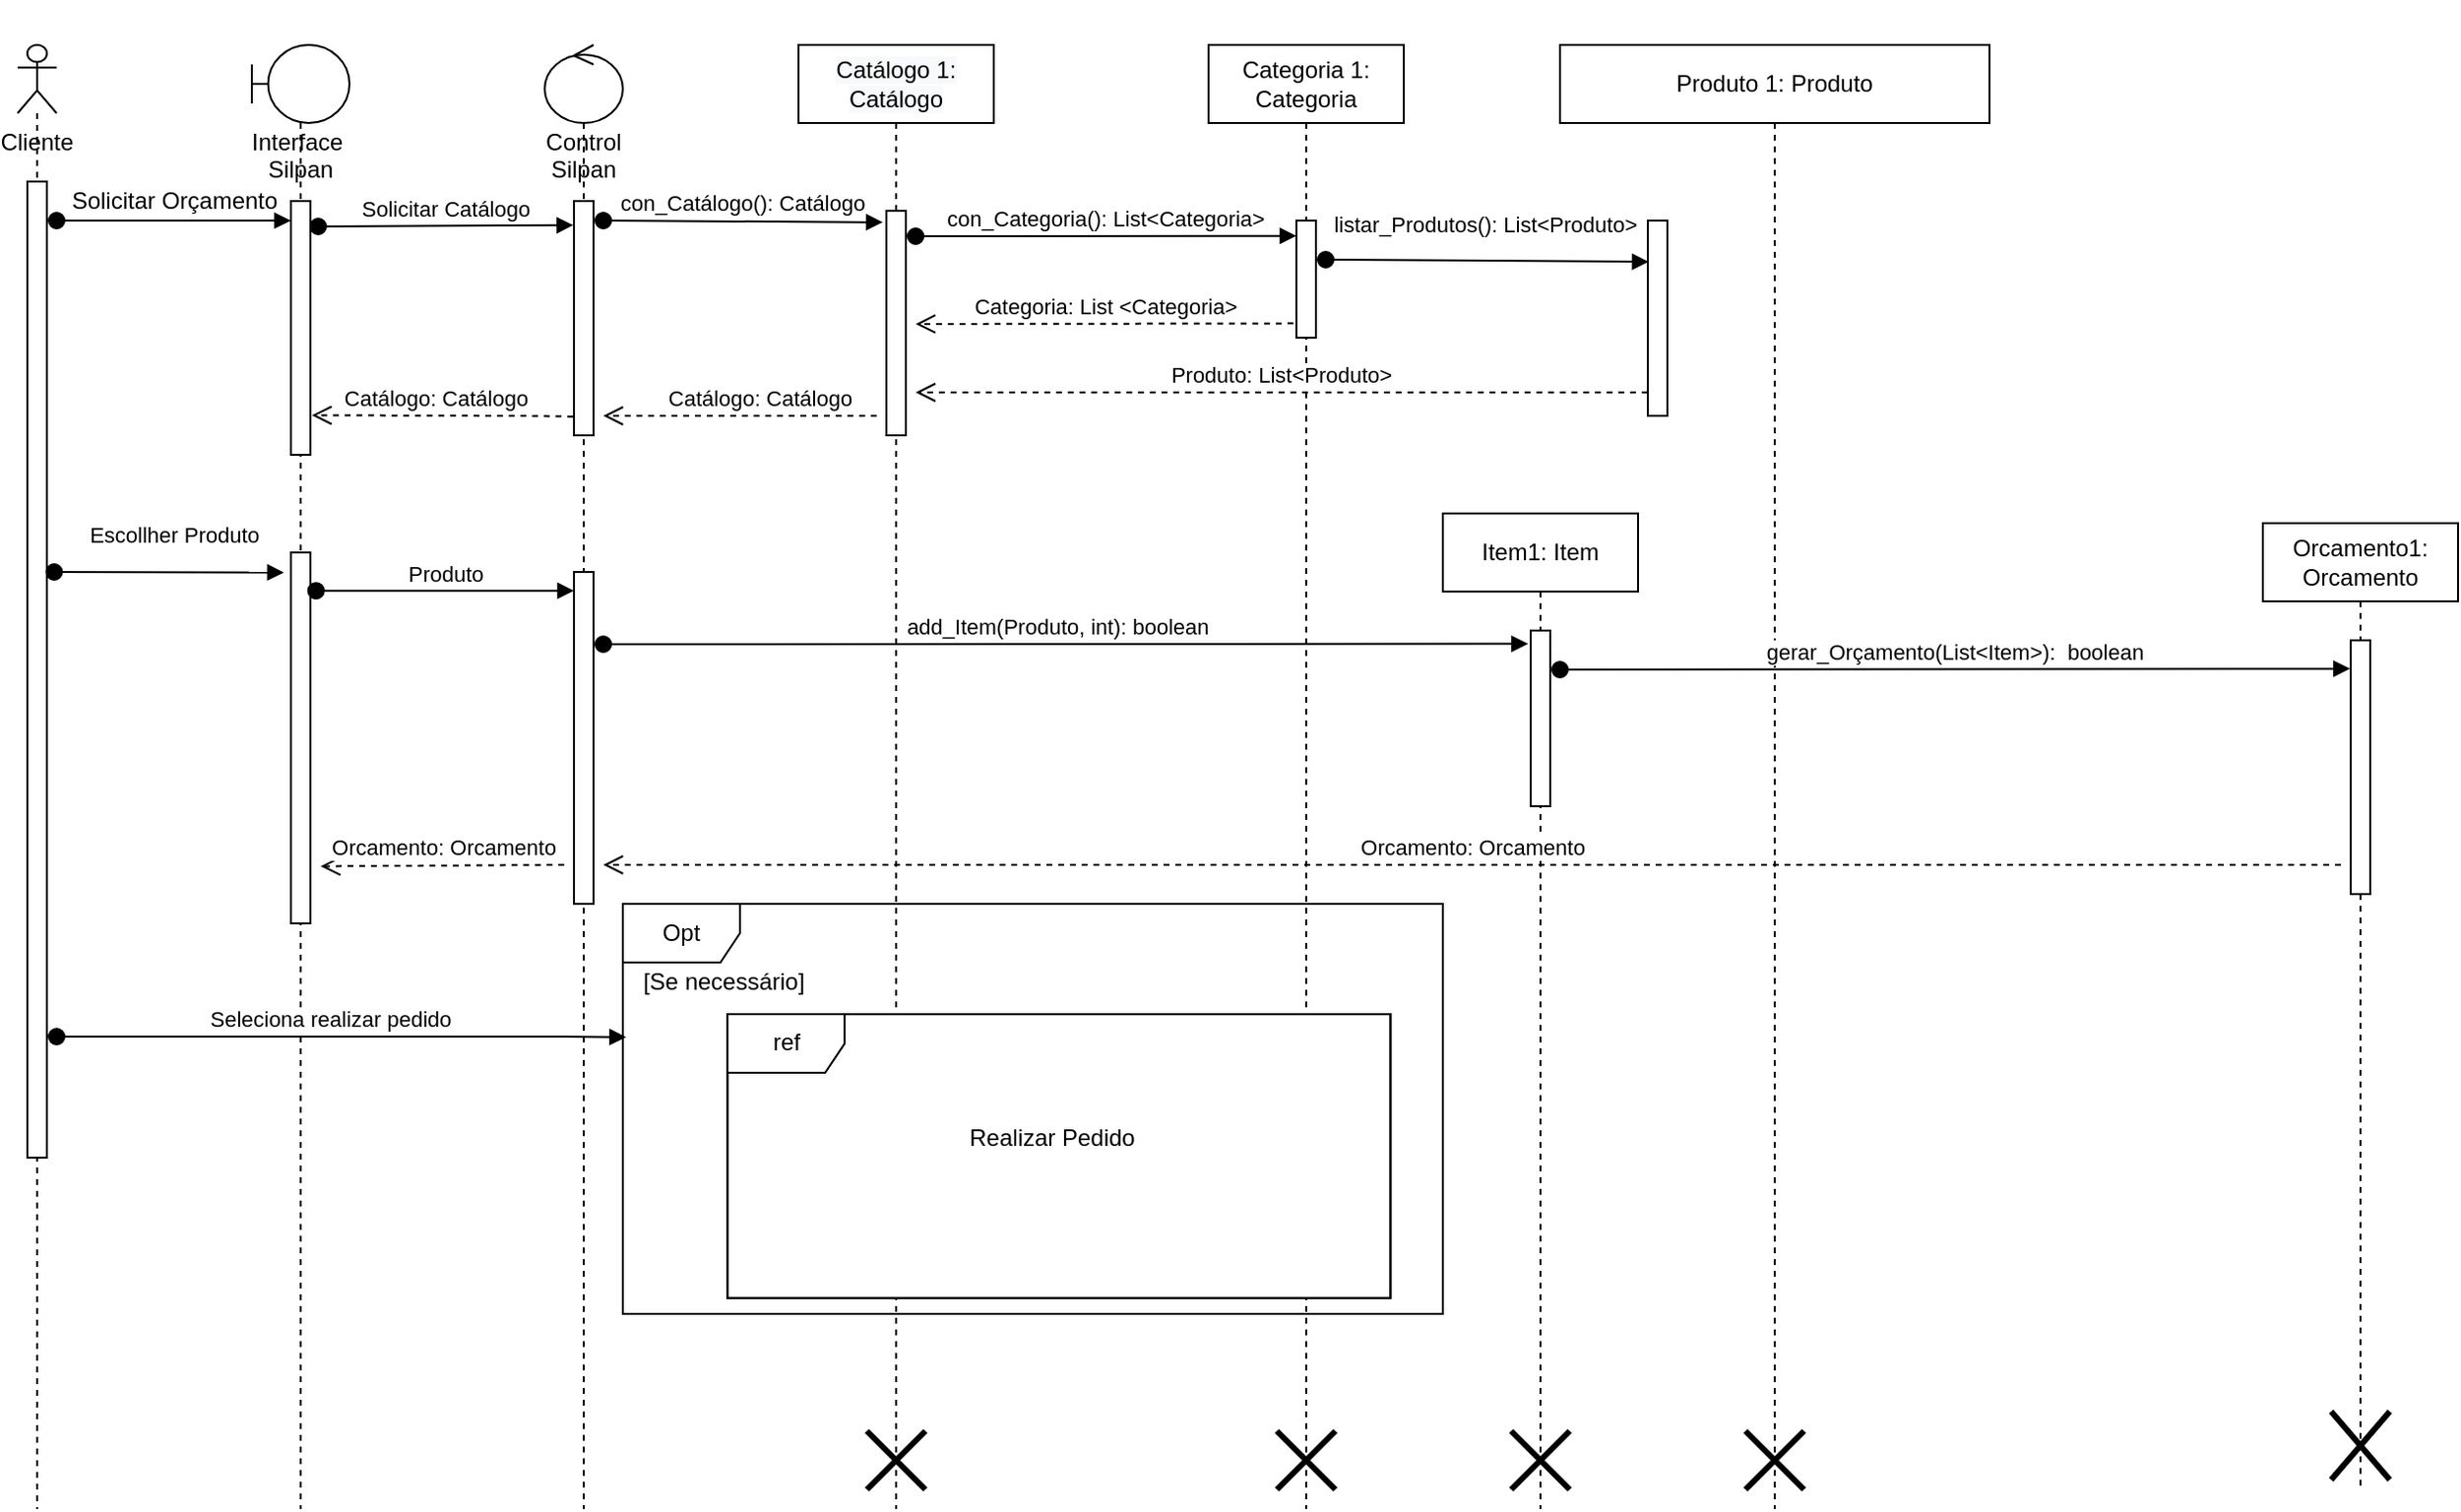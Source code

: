 <mxfile version="14.4.3" type="device"><diagram id="n9M_KMWK6sRk83i8t9dc" name="Page-1"><mxGraphModel dx="981" dy="574" grid="1" gridSize="10" guides="1" tooltips="1" connect="1" arrows="1" fold="1" page="1" pageScale="1" pageWidth="1169" pageHeight="827" math="0" shadow="0"><root><mxCell id="0"/><mxCell id="1" parent="0"/><mxCell id="7UNkazIUEW8ykhwl-dN2-3" value="Categoria 1: Categoria" style="shape=umlLifeline;perimeter=lifelinePerimeter;whiteSpace=wrap;html=1;container=1;collapsible=0;recursiveResize=0;outlineConnect=0;" parent="1" vertex="1"><mxGeometry x="690" y="130" width="100" height="750" as="geometry"/></mxCell><mxCell id="7UNkazIUEW8ykhwl-dN2-4" value="" style="html=1;points=[];perimeter=orthogonalPerimeter;" parent="7UNkazIUEW8ykhwl-dN2-3" vertex="1"><mxGeometry x="45" y="90" width="10" height="60" as="geometry"/></mxCell><mxCell id="7UNkazIUEW8ykhwl-dN2-5" value="listar_Produtos(): List&amp;lt;Produto&amp;gt;&amp;nbsp;" style="html=1;verticalAlign=bottom;startArrow=oval;startFill=1;endArrow=block;startSize=8;entryX=0.045;entryY=0.211;entryDx=0;entryDy=0;entryPerimeter=0;" parent="7UNkazIUEW8ykhwl-dN2-3" target="7UNkazIUEW8ykhwl-dN2-25" edge="1"><mxGeometry x="0.004" y="10" width="60" relative="1" as="geometry"><mxPoint x="60" y="110" as="sourcePoint"/><mxPoint x="120" y="110" as="targetPoint"/><mxPoint as="offset"/></mxGeometry></mxCell><mxCell id="7UNkazIUEW8ykhwl-dN2-6" value="" style="shape=umlDestroy;whiteSpace=wrap;html=1;strokeWidth=3;" parent="7UNkazIUEW8ykhwl-dN2-3" vertex="1"><mxGeometry x="35" y="710" width="30" height="30" as="geometry"/></mxCell><mxCell id="7UNkazIUEW8ykhwl-dN2-7" value="&#10;&#10;&lt;span style=&quot;color: rgb(0, 0, 0); font-family: helvetica; font-size: 12px; font-style: normal; font-weight: 400; letter-spacing: normal; text-align: center; text-indent: 0px; text-transform: none; word-spacing: 0px; background-color: rgb(248, 249, 250); display: inline; float: none;&quot;&gt;Catálogo 1: Catálogo&lt;/span&gt;&#10;&#10;" style="shape=umlLifeline;perimeter=lifelinePerimeter;whiteSpace=wrap;html=1;container=1;collapsible=0;recursiveResize=0;outlineConnect=0;" parent="1" vertex="1"><mxGeometry x="480" y="130" width="100" height="750" as="geometry"/></mxCell><mxCell id="7UNkazIUEW8ykhwl-dN2-8" value="" style="html=1;points=[];perimeter=orthogonalPerimeter;" parent="7UNkazIUEW8ykhwl-dN2-7" vertex="1"><mxGeometry x="45" y="85" width="10" height="115" as="geometry"/></mxCell><mxCell id="7UNkazIUEW8ykhwl-dN2-9" value="" style="shape=umlDestroy;whiteSpace=wrap;html=1;strokeWidth=3;" parent="7UNkazIUEW8ykhwl-dN2-7" vertex="1"><mxGeometry x="35" y="710" width="30" height="30" as="geometry"/></mxCell><mxCell id="7UNkazIUEW8ykhwl-dN2-11" value="Cliente" style="shape=umlLifeline;participant=umlActor;perimeter=lifelinePerimeter;whiteSpace=wrap;html=1;container=1;collapsible=0;recursiveResize=0;verticalAlign=top;spacingTop=36;outlineConnect=0;size=35;" parent="1" vertex="1"><mxGeometry x="80" y="130" width="20" height="750" as="geometry"/></mxCell><mxCell id="7UNkazIUEW8ykhwl-dN2-12" value="" style="html=1;points=[];perimeter=orthogonalPerimeter;" parent="7UNkazIUEW8ykhwl-dN2-11" vertex="1"><mxGeometry x="5" y="70" width="10" height="500" as="geometry"/></mxCell><mxCell id="7UNkazIUEW8ykhwl-dN2-13" value="Interface&amp;nbsp; Silpan" style="shape=umlLifeline;participant=umlBoundary;perimeter=lifelinePerimeter;whiteSpace=wrap;html=1;container=1;collapsible=0;recursiveResize=0;verticalAlign=top;spacingTop=36;outlineConnect=0;size=40;" parent="1" vertex="1"><mxGeometry x="200" y="130" width="50" height="750" as="geometry"/></mxCell><mxCell id="7UNkazIUEW8ykhwl-dN2-14" value="" style="html=1;points=[];perimeter=orthogonalPerimeter;" parent="7UNkazIUEW8ykhwl-dN2-13" vertex="1"><mxGeometry x="20" y="80" width="10" height="130" as="geometry"/></mxCell><mxCell id="7UNkazIUEW8ykhwl-dN2-15" value="" style="html=1;points=[];perimeter=orthogonalPerimeter;" parent="7UNkazIUEW8ykhwl-dN2-13" vertex="1"><mxGeometry x="20" y="260" width="10" height="190" as="geometry"/></mxCell><mxCell id="7UNkazIUEW8ykhwl-dN2-16" value="" style="html=1;verticalAlign=bottom;startArrow=oval;startFill=1;endArrow=block;startSize=8;exitX=0;exitY=1;exitDx=0;exitDy=0;exitPerimeter=0;" parent="1" source="7UNkazIUEW8ykhwl-dN2-28" target="7UNkazIUEW8ykhwl-dN2-14" edge="1"><mxGeometry width="60" relative="1" as="geometry"><mxPoint x="140" y="220" as="sourcePoint"/><mxPoint x="200" y="210" as="targetPoint"/><Array as="points"><mxPoint x="180" y="220"/></Array></mxGeometry></mxCell><mxCell id="7UNkazIUEW8ykhwl-dN2-17" value="Control Silpan" style="shape=umlLifeline;participant=umlControl;perimeter=lifelinePerimeter;whiteSpace=wrap;html=1;container=1;collapsible=0;recursiveResize=0;verticalAlign=top;spacingTop=36;outlineConnect=0;" parent="1" vertex="1"><mxGeometry x="350" y="130" width="40" height="750" as="geometry"/></mxCell><mxCell id="7UNkazIUEW8ykhwl-dN2-18" value="" style="html=1;points=[];perimeter=orthogonalPerimeter;" parent="7UNkazIUEW8ykhwl-dN2-17" vertex="1"><mxGeometry x="15" y="80" width="10" height="120" as="geometry"/></mxCell><mxCell id="7UNkazIUEW8ykhwl-dN2-19" value="con_Catálogo(): Catálogo" style="html=1;verticalAlign=bottom;startArrow=oval;startFill=1;endArrow=block;startSize=8;entryX=-0.183;entryY=0.051;entryDx=0;entryDy=0;entryPerimeter=0;" parent="7UNkazIUEW8ykhwl-dN2-17" target="7UNkazIUEW8ykhwl-dN2-8" edge="1"><mxGeometry width="60" relative="1" as="geometry"><mxPoint x="30" y="90" as="sourcePoint"/><mxPoint x="90" y="90" as="targetPoint"/></mxGeometry></mxCell><mxCell id="7UNkazIUEW8ykhwl-dN2-20" value="" style="html=1;points=[];perimeter=orthogonalPerimeter;" parent="7UNkazIUEW8ykhwl-dN2-17" vertex="1"><mxGeometry x="15" y="270" width="10" height="170" as="geometry"/></mxCell><mxCell id="7UNkazIUEW8ykhwl-dN2-21" value="add_Item(Produto, int): boolean&amp;nbsp; &amp;nbsp;" style="html=1;verticalAlign=bottom;startArrow=oval;startFill=1;endArrow=block;startSize=8;entryX=-0.133;entryY=0.075;entryDx=0;entryDy=0;entryPerimeter=0;" parent="7UNkazIUEW8ykhwl-dN2-17" target="7UNkazIUEW8ykhwl-dN2-35" edge="1"><mxGeometry width="60" relative="1" as="geometry"><mxPoint x="30" y="307" as="sourcePoint"/><mxPoint x="90" y="310" as="targetPoint"/></mxGeometry></mxCell><mxCell id="7UNkazIUEW8ykhwl-dN2-22" value="Solicitar Catálogo" style="html=1;verticalAlign=bottom;startArrow=oval;startFill=1;endArrow=block;startSize=8;entryX=-0.033;entryY=0.103;entryDx=0;entryDy=0;entryPerimeter=0;exitX=1.4;exitY=0.1;exitDx=0;exitDy=0;exitPerimeter=0;" parent="1" source="7UNkazIUEW8ykhwl-dN2-14" target="7UNkazIUEW8ykhwl-dN2-18" edge="1"><mxGeometry width="60" relative="1" as="geometry"><mxPoint x="240" y="222" as="sourcePoint"/><mxPoint x="360" y="222" as="targetPoint"/></mxGeometry></mxCell><mxCell id="7UNkazIUEW8ykhwl-dN2-23" value="con_Categoria(): List&amp;lt;Categoria&amp;gt;" style="html=1;verticalAlign=bottom;startArrow=oval;startFill=1;endArrow=block;startSize=8;entryX=0;entryY=0.131;entryDx=0;entryDy=0;entryPerimeter=0;" parent="1" target="7UNkazIUEW8ykhwl-dN2-4" edge="1"><mxGeometry width="60" relative="1" as="geometry"><mxPoint x="540" y="228" as="sourcePoint"/><mxPoint x="570" y="230" as="targetPoint"/></mxGeometry></mxCell><mxCell id="7UNkazIUEW8ykhwl-dN2-24" value="Produto 1: Produto" style="shape=umlLifeline;perimeter=lifelinePerimeter;whiteSpace=wrap;html=1;container=1;collapsible=0;recursiveResize=0;outlineConnect=0;" parent="1" vertex="1"><mxGeometry x="870" y="130" width="220" height="750" as="geometry"/></mxCell><mxCell id="7UNkazIUEW8ykhwl-dN2-25" value="" style="html=1;points=[];perimeter=orthogonalPerimeter;" parent="7UNkazIUEW8ykhwl-dN2-24" vertex="1"><mxGeometry x="45" y="90" width="10" height="100" as="geometry"/></mxCell><mxCell id="7UNkazIUEW8ykhwl-dN2-26" value="" style="shape=umlDestroy;whiteSpace=wrap;html=1;strokeWidth=3;" parent="7UNkazIUEW8ykhwl-dN2-24" vertex="1"><mxGeometry x="95" y="710" width="30" height="30" as="geometry"/></mxCell><mxCell id="7UNkazIUEW8ykhwl-dN2-27" value="Catálogo: Catálogo" style="html=1;verticalAlign=bottom;endArrow=open;dashed=1;endSize=8;entryX=1.077;entryY=0.844;entryDx=0;entryDy=0;entryPerimeter=0;exitX=-0.042;exitY=0.92;exitDx=0;exitDy=0;exitPerimeter=0;" parent="1" source="7UNkazIUEW8ykhwl-dN2-18" target="7UNkazIUEW8ykhwl-dN2-14" edge="1"><mxGeometry x="0.052" relative="1" as="geometry"><mxPoint x="360" y="320" as="sourcePoint"/><mxPoint x="260" y="280" as="targetPoint"/><Array as="points"><mxPoint x="340" y="320"/></Array><mxPoint as="offset"/></mxGeometry></mxCell><mxCell id="7UNkazIUEW8ykhwl-dN2-28" value="Solicitar Orçamento" style="text;html=1;align=center;verticalAlign=middle;resizable=0;points=[];autosize=1;" parent="1" vertex="1"><mxGeometry x="100" y="200" width="120" height="20" as="geometry"/></mxCell><mxCell id="7UNkazIUEW8ykhwl-dN2-29" value="Produto: List&amp;lt;Produto&amp;gt;" style="html=1;verticalAlign=bottom;endArrow=open;dashed=1;endSize=8;exitX=-0.01;exitY=0.88;exitDx=0;exitDy=0;exitPerimeter=0;" parent="1" source="7UNkazIUEW8ykhwl-dN2-25" edge="1"><mxGeometry relative="1" as="geometry"><mxPoint x="910" y="290" as="sourcePoint"/><mxPoint x="540" y="308" as="targetPoint"/></mxGeometry></mxCell><mxCell id="7UNkazIUEW8ykhwl-dN2-30" value="Categoria: List &amp;lt;Categoria&amp;gt;" style="html=1;verticalAlign=bottom;endArrow=open;dashed=1;endSize=8;exitX=-0.155;exitY=0.878;exitDx=0;exitDy=0;exitPerimeter=0;" parent="1" source="7UNkazIUEW8ykhwl-dN2-4" edge="1"><mxGeometry relative="1" as="geometry"><mxPoint x="720" y="260" as="sourcePoint"/><mxPoint x="540" y="273" as="targetPoint"/></mxGeometry></mxCell><mxCell id="7UNkazIUEW8ykhwl-dN2-31" value="Catálogo: Catálogo" style="html=1;verticalAlign=bottom;endArrow=open;dashed=1;endSize=8;" parent="1" edge="1"><mxGeometry x="-0.143" relative="1" as="geometry"><mxPoint x="520" y="320" as="sourcePoint"/><mxPoint x="380" y="320" as="targetPoint"/><Array as="points"><mxPoint x="510" y="320"/></Array><mxPoint as="offset"/></mxGeometry></mxCell><mxCell id="7UNkazIUEW8ykhwl-dN2-32" value="Escollher Produto" style="html=1;verticalAlign=bottom;startArrow=oval;startFill=1;endArrow=block;startSize=8;exitX=1.376;exitY=0.4;exitDx=0;exitDy=0;exitPerimeter=0;entryX=-0.359;entryY=0.054;entryDx=0;entryDy=0;entryPerimeter=0;" parent="1" source="7UNkazIUEW8ykhwl-dN2-12" target="7UNkazIUEW8ykhwl-dN2-15" edge="1"><mxGeometry x="0.041" y="10" width="60" relative="1" as="geometry"><mxPoint x="130" y="400" as="sourcePoint"/><mxPoint x="210" y="400" as="targetPoint"/><mxPoint as="offset"/></mxGeometry></mxCell><mxCell id="7UNkazIUEW8ykhwl-dN2-33" value="Produto" style="html=1;verticalAlign=bottom;startArrow=oval;startFill=1;endArrow=block;startSize=8;exitX=1.288;exitY=0.103;exitDx=0;exitDy=0;exitPerimeter=0;" parent="1" source="7UNkazIUEW8ykhwl-dN2-15" target="7UNkazIUEW8ykhwl-dN2-20" edge="1"><mxGeometry width="60" relative="1" as="geometry"><mxPoint x="260" y="409" as="sourcePoint"/><mxPoint x="360" y="409" as="targetPoint"/><Array as="points"/></mxGeometry></mxCell><mxCell id="7UNkazIUEW8ykhwl-dN2-34" value="Item1: Item" style="shape=umlLifeline;perimeter=lifelinePerimeter;whiteSpace=wrap;html=1;container=1;collapsible=0;recursiveResize=0;outlineConnect=0;" parent="1" vertex="1"><mxGeometry x="810" y="370" width="100" height="510" as="geometry"/></mxCell><mxCell id="7UNkazIUEW8ykhwl-dN2-35" value="" style="html=1;points=[];perimeter=orthogonalPerimeter;" parent="7UNkazIUEW8ykhwl-dN2-34" vertex="1"><mxGeometry x="45" y="60" width="10" height="90" as="geometry"/></mxCell><mxCell id="7UNkazIUEW8ykhwl-dN2-36" value="gerar_Orçamento(List&amp;lt;Item&amp;gt;):&amp;nbsp; boolean" style="html=1;verticalAlign=bottom;startArrow=oval;startFill=1;endArrow=block;startSize=8;entryX=-0.033;entryY=0.112;entryDx=0;entryDy=0;entryPerimeter=0;" parent="7UNkazIUEW8ykhwl-dN2-34" target="7UNkazIUEW8ykhwl-dN2-39" edge="1"><mxGeometry width="60" relative="1" as="geometry"><mxPoint x="60" y="80" as="sourcePoint"/><mxPoint x="250" y="80" as="targetPoint"/></mxGeometry></mxCell><mxCell id="7UNkazIUEW8ykhwl-dN2-37" value="" style="shape=umlDestroy;whiteSpace=wrap;html=1;strokeWidth=3;" parent="7UNkazIUEW8ykhwl-dN2-34" vertex="1"><mxGeometry x="35" y="470" width="30" height="30" as="geometry"/></mxCell><mxCell id="7UNkazIUEW8ykhwl-dN2-38" value="Orcamento1: Orcamento" style="shape=umlLifeline;perimeter=lifelinePerimeter;whiteSpace=wrap;html=1;container=1;collapsible=0;recursiveResize=0;outlineConnect=0;" parent="1" vertex="1"><mxGeometry x="1230" y="375" width="100" height="495" as="geometry"/></mxCell><mxCell id="7UNkazIUEW8ykhwl-dN2-39" value="" style="html=1;points=[];perimeter=orthogonalPerimeter;" parent="7UNkazIUEW8ykhwl-dN2-38" vertex="1"><mxGeometry x="45" y="60" width="10" height="130" as="geometry"/></mxCell><mxCell id="7UNkazIUEW8ykhwl-dN2-40" value="" style="shape=umlDestroy;whiteSpace=wrap;html=1;strokeWidth=3;" parent="7UNkazIUEW8ykhwl-dN2-38" vertex="1"><mxGeometry x="35" y="455" width="30" height="35" as="geometry"/></mxCell><mxCell id="7UNkazIUEW8ykhwl-dN2-41" value="Orcamento: Orcamento" style="html=1;verticalAlign=bottom;endArrow=open;dashed=1;endSize=8;" parent="1" edge="1"><mxGeometry relative="1" as="geometry"><mxPoint x="1270" y="550" as="sourcePoint"/><mxPoint x="380" y="550" as="targetPoint"/></mxGeometry></mxCell><mxCell id="7UNkazIUEW8ykhwl-dN2-42" value="Orcamento: Orcamento" style="html=1;verticalAlign=bottom;endArrow=open;dashed=1;endSize=8;entryX=1.524;entryY=0.846;entryDx=0;entryDy=0;entryPerimeter=0;" parent="1" target="7UNkazIUEW8ykhwl-dN2-15" edge="1"><mxGeometry relative="1" as="geometry"><mxPoint x="360" y="550" as="sourcePoint"/><mxPoint x="260" y="550" as="targetPoint"/><mxPoint as="offset"/></mxGeometry></mxCell><mxCell id="7UNkazIUEW8ykhwl-dN2-43" value="Seleciona realizar pedido" style="html=1;verticalAlign=bottom;startArrow=oval;startFill=1;endArrow=block;startSize=8;entryX=0.004;entryY=0.325;entryDx=0;entryDy=0;entryPerimeter=0;" parent="1" target="9OnrsSBknVUiIMImuTcv-1" edge="1"><mxGeometry x="-0.035" width="60" relative="1" as="geometry"><mxPoint x="100" y="638" as="sourcePoint"/><mxPoint x="400" y="637.785" as="targetPoint"/><mxPoint x="-1" as="offset"/><Array as="points"><mxPoint x="120" y="638"/><mxPoint x="350" y="638"/></Array></mxGeometry></mxCell><mxCell id="9OnrsSBknVUiIMImuTcv-5" value="" style="group" vertex="1" connectable="0" parent="1"><mxGeometry x="390" y="570" width="420" height="210" as="geometry"/></mxCell><mxCell id="9OnrsSBknVUiIMImuTcv-4" value="" style="rounded=0;whiteSpace=wrap;html=1;" vertex="1" parent="9OnrsSBknVUiIMImuTcv-5"><mxGeometry x="53.617" y="56.538" width="339.574" height="145.385" as="geometry"/></mxCell><mxCell id="9OnrsSBknVUiIMImuTcv-1" value="Opt" style="shape=umlFrame;whiteSpace=wrap;html=1;" vertex="1" parent="9OnrsSBknVUiIMImuTcv-5"><mxGeometry width="420" height="210" as="geometry"/></mxCell><mxCell id="9OnrsSBknVUiIMImuTcv-2" value="[Se necessário]&amp;nbsp;" style="text;html=1;strokeColor=none;fillColor=none;align=center;verticalAlign=middle;whiteSpace=wrap;rounded=0;" vertex="1" parent="9OnrsSBknVUiIMImuTcv-5"><mxGeometry y="32.308" width="107.234" height="16.154" as="geometry"/></mxCell><mxCell id="9OnrsSBknVUiIMImuTcv-3" value="ref" style="shape=umlFrame;whiteSpace=wrap;html=1;" vertex="1" parent="9OnrsSBknVUiIMImuTcv-5"><mxGeometry x="53.617" y="56.538" width="339.574" height="145.385" as="geometry"/></mxCell><mxCell id="9OnrsSBknVUiIMImuTcv-9" value="Realizar Pedido" style="text;html=1;strokeColor=none;fillColor=none;align=center;verticalAlign=middle;whiteSpace=wrap;rounded=0;" vertex="1" parent="9OnrsSBknVUiIMImuTcv-5"><mxGeometry x="170" y="110" width="100" height="20" as="geometry"/></mxCell></root></mxGraphModel></diagram></mxfile>